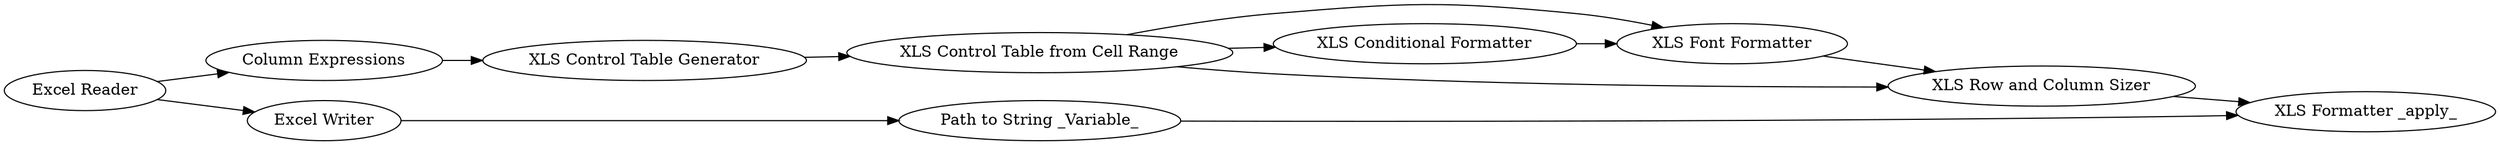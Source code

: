 digraph {
	102 [label="XLS Font Formatter"]
	105 [label="XLS Conditional Formatter"]
	108 [label="XLS Control Table Generator"]
	109 [label="XLS Formatter _apply_"]
	110 [label="XLS Control Table from Cell Range"]
	111 [label="Column Expressions"]
	113 [label="XLS Row and Column Sizer"]
	125 [label="Path to String _Variable_"]
	127 [label="Excel Reader"]
	133 [label="Excel Writer"]
	102 -> 113
	105 -> 102
	108 -> 110
	110 -> 105
	110 -> 102
	110 -> 113
	111 -> 108
	113 -> 109
	125 -> 109
	127 -> 111
	127 -> 133
	133 -> 125
	rankdir=LR
}
